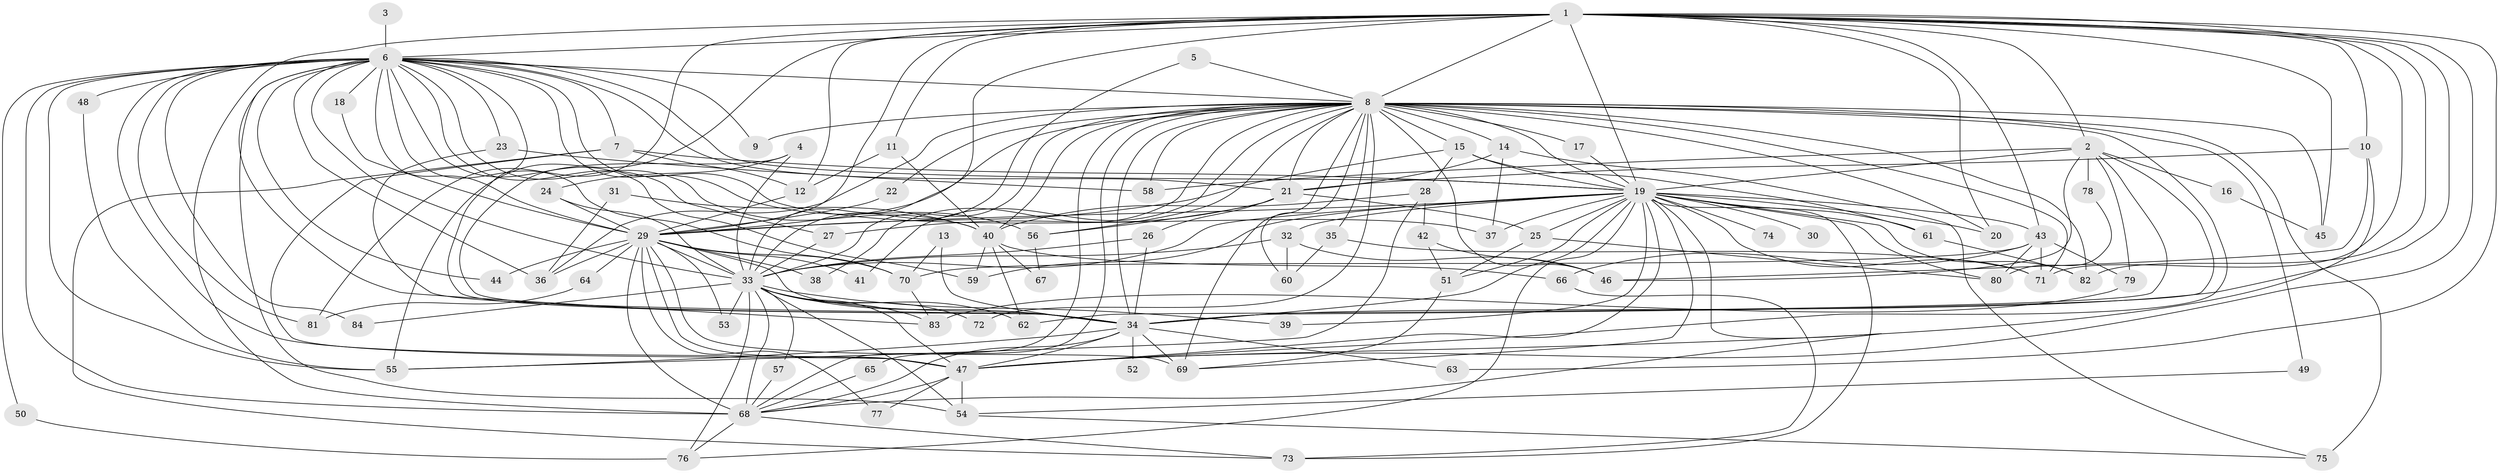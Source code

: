 // original degree distribution, {25: 0.007194244604316547, 18: 0.014388489208633094, 37: 0.007194244604316547, 21: 0.007194244604316547, 16: 0.014388489208633094, 29: 0.007194244604316547, 32: 0.007194244604316547, 33: 0.007194244604316547, 4: 0.12949640287769784, 9: 0.014388489208633094, 2: 0.5683453237410072, 3: 0.1510791366906475, 8: 0.007194244604316547, 5: 0.050359712230215826, 7: 0.007194244604316547}
// Generated by graph-tools (version 1.1) at 2025/36/03/04/25 23:36:31]
// undirected, 84 vertices, 220 edges
graph export_dot {
  node [color=gray90,style=filled];
  1;
  2;
  3;
  4;
  5;
  6;
  7;
  8;
  9;
  10;
  11;
  12;
  13;
  14;
  15;
  16;
  17;
  18;
  19;
  20;
  21;
  22;
  23;
  24;
  25;
  26;
  27;
  28;
  29;
  30;
  31;
  32;
  33;
  34;
  35;
  36;
  37;
  38;
  39;
  40;
  41;
  42;
  43;
  44;
  45;
  46;
  47;
  48;
  49;
  50;
  51;
  52;
  53;
  54;
  55;
  56;
  57;
  58;
  59;
  60;
  61;
  62;
  63;
  64;
  65;
  66;
  67;
  68;
  69;
  70;
  71;
  72;
  73;
  74;
  75;
  76;
  77;
  78;
  79;
  80;
  81;
  82;
  83;
  84;
  1 -- 2 [weight=1.0];
  1 -- 6 [weight=2.0];
  1 -- 8 [weight=3.0];
  1 -- 10 [weight=1.0];
  1 -- 11 [weight=1.0];
  1 -- 12 [weight=1.0];
  1 -- 19 [weight=3.0];
  1 -- 20 [weight=1.0];
  1 -- 29 [weight=3.0];
  1 -- 33 [weight=3.0];
  1 -- 34 [weight=3.0];
  1 -- 43 [weight=1.0];
  1 -- 45 [weight=1.0];
  1 -- 47 [weight=3.0];
  1 -- 55 [weight=1.0];
  1 -- 63 [weight=1.0];
  1 -- 68 [weight=2.0];
  1 -- 71 [weight=1.0];
  1 -- 81 [weight=1.0];
  1 -- 82 [weight=1.0];
  2 -- 16 [weight=1.0];
  2 -- 19 [weight=1.0];
  2 -- 34 [weight=1.0];
  2 -- 46 [weight=1.0];
  2 -- 58 [weight=1.0];
  2 -- 62 [weight=1.0];
  2 -- 78 [weight=1.0];
  2 -- 79 [weight=1.0];
  3 -- 6 [weight=1.0];
  4 -- 24 [weight=1.0];
  4 -- 33 [weight=1.0];
  4 -- 34 [weight=1.0];
  5 -- 8 [weight=1.0];
  5 -- 33 [weight=1.0];
  6 -- 7 [weight=1.0];
  6 -- 8 [weight=1.0];
  6 -- 9 [weight=1.0];
  6 -- 18 [weight=1.0];
  6 -- 19 [weight=1.0];
  6 -- 21 [weight=1.0];
  6 -- 23 [weight=1.0];
  6 -- 27 [weight=1.0];
  6 -- 29 [weight=1.0];
  6 -- 33 [weight=1.0];
  6 -- 34 [weight=1.0];
  6 -- 36 [weight=1.0];
  6 -- 37 [weight=1.0];
  6 -- 40 [weight=1.0];
  6 -- 44 [weight=1.0];
  6 -- 47 [weight=2.0];
  6 -- 48 [weight=1.0];
  6 -- 50 [weight=1.0];
  6 -- 54 [weight=1.0];
  6 -- 55 [weight=1.0];
  6 -- 56 [weight=1.0];
  6 -- 59 [weight=1.0];
  6 -- 68 [weight=1.0];
  6 -- 70 [weight=1.0];
  6 -- 81 [weight=1.0];
  6 -- 83 [weight=1.0];
  6 -- 84 [weight=1.0];
  7 -- 12 [weight=1.0];
  7 -- 19 [weight=1.0];
  7 -- 47 [weight=1.0];
  7 -- 73 [weight=1.0];
  8 -- 9 [weight=1.0];
  8 -- 14 [weight=1.0];
  8 -- 15 [weight=1.0];
  8 -- 17 [weight=1.0];
  8 -- 19 [weight=1.0];
  8 -- 20 [weight=1.0];
  8 -- 21 [weight=1.0];
  8 -- 22 [weight=1.0];
  8 -- 29 [weight=1.0];
  8 -- 33 [weight=1.0];
  8 -- 34 [weight=1.0];
  8 -- 35 [weight=1.0];
  8 -- 36 [weight=1.0];
  8 -- 38 [weight=1.0];
  8 -- 40 [weight=1.0];
  8 -- 41 [weight=1.0];
  8 -- 45 [weight=2.0];
  8 -- 46 [weight=1.0];
  8 -- 47 [weight=1.0];
  8 -- 49 [weight=1.0];
  8 -- 56 [weight=1.0];
  8 -- 58 [weight=1.0];
  8 -- 60 [weight=1.0];
  8 -- 65 [weight=1.0];
  8 -- 68 [weight=1.0];
  8 -- 69 [weight=1.0];
  8 -- 71 [weight=1.0];
  8 -- 72 [weight=1.0];
  8 -- 75 [weight=2.0];
  8 -- 82 [weight=1.0];
  10 -- 21 [weight=1.0];
  10 -- 46 [weight=1.0];
  10 -- 47 [weight=1.0];
  11 -- 12 [weight=1.0];
  11 -- 40 [weight=1.0];
  12 -- 29 [weight=1.0];
  13 -- 34 [weight=1.0];
  13 -- 70 [weight=1.0];
  14 -- 21 [weight=1.0];
  14 -- 37 [weight=1.0];
  14 -- 75 [weight=1.0];
  15 -- 19 [weight=1.0];
  15 -- 28 [weight=1.0];
  15 -- 29 [weight=1.0];
  15 -- 61 [weight=1.0];
  16 -- 45 [weight=1.0];
  17 -- 19 [weight=1.0];
  18 -- 29 [weight=1.0];
  19 -- 20 [weight=1.0];
  19 -- 25 [weight=1.0];
  19 -- 29 [weight=1.0];
  19 -- 30 [weight=1.0];
  19 -- 32 [weight=1.0];
  19 -- 33 [weight=1.0];
  19 -- 34 [weight=1.0];
  19 -- 37 [weight=1.0];
  19 -- 39 [weight=1.0];
  19 -- 43 [weight=1.0];
  19 -- 47 [weight=1.0];
  19 -- 51 [weight=1.0];
  19 -- 59 [weight=1.0];
  19 -- 61 [weight=1.0];
  19 -- 68 [weight=1.0];
  19 -- 69 [weight=1.0];
  19 -- 71 [weight=1.0];
  19 -- 73 [weight=1.0];
  19 -- 74 [weight=1.0];
  19 -- 76 [weight=1.0];
  19 -- 80 [weight=1.0];
  19 -- 82 [weight=1.0];
  21 -- 25 [weight=1.0];
  21 -- 26 [weight=1.0];
  21 -- 27 [weight=1.0];
  21 -- 56 [weight=1.0];
  22 -- 29 [weight=1.0];
  23 -- 34 [weight=1.0];
  23 -- 58 [weight=1.0];
  24 -- 29 [weight=1.0];
  24 -- 33 [weight=1.0];
  25 -- 51 [weight=1.0];
  25 -- 80 [weight=1.0];
  26 -- 33 [weight=1.0];
  26 -- 34 [weight=1.0];
  27 -- 33 [weight=1.0];
  28 -- 40 [weight=1.0];
  28 -- 42 [weight=1.0];
  28 -- 55 [weight=1.0];
  29 -- 33 [weight=1.0];
  29 -- 34 [weight=2.0];
  29 -- 36 [weight=1.0];
  29 -- 38 [weight=1.0];
  29 -- 41 [weight=1.0];
  29 -- 44 [weight=1.0];
  29 -- 47 [weight=2.0];
  29 -- 53 [weight=1.0];
  29 -- 64 [weight=1.0];
  29 -- 68 [weight=3.0];
  29 -- 69 [weight=1.0];
  29 -- 70 [weight=1.0];
  29 -- 77 [weight=1.0];
  31 -- 36 [weight=1.0];
  31 -- 40 [weight=1.0];
  32 -- 33 [weight=1.0];
  32 -- 46 [weight=1.0];
  32 -- 60 [weight=1.0];
  33 -- 34 [weight=1.0];
  33 -- 39 [weight=1.0];
  33 -- 47 [weight=1.0];
  33 -- 53 [weight=1.0];
  33 -- 54 [weight=1.0];
  33 -- 57 [weight=1.0];
  33 -- 62 [weight=1.0];
  33 -- 68 [weight=1.0];
  33 -- 72 [weight=1.0];
  33 -- 76 [weight=1.0];
  33 -- 83 [weight=1.0];
  33 -- 84 [weight=1.0];
  34 -- 47 [weight=1.0];
  34 -- 52 [weight=1.0];
  34 -- 55 [weight=1.0];
  34 -- 63 [weight=1.0];
  34 -- 68 [weight=1.0];
  34 -- 69 [weight=1.0];
  35 -- 60 [weight=1.0];
  35 -- 71 [weight=1.0];
  40 -- 59 [weight=1.0];
  40 -- 62 [weight=1.0];
  40 -- 66 [weight=1.0];
  40 -- 67 [weight=1.0];
  42 -- 46 [weight=1.0];
  42 -- 51 [weight=1.0];
  43 -- 66 [weight=1.0];
  43 -- 70 [weight=1.0];
  43 -- 71 [weight=1.0];
  43 -- 79 [weight=1.0];
  43 -- 80 [weight=1.0];
  47 -- 54 [weight=1.0];
  47 -- 68 [weight=1.0];
  47 -- 77 [weight=1.0];
  48 -- 55 [weight=1.0];
  49 -- 54 [weight=1.0];
  50 -- 76 [weight=1.0];
  51 -- 69 [weight=1.0];
  54 -- 75 [weight=1.0];
  56 -- 67 [weight=1.0];
  57 -- 68 [weight=1.0];
  61 -- 82 [weight=1.0];
  64 -- 81 [weight=1.0];
  65 -- 68 [weight=1.0];
  66 -- 73 [weight=1.0];
  68 -- 73 [weight=1.0];
  68 -- 76 [weight=1.0];
  70 -- 83 [weight=1.0];
  78 -- 80 [weight=1.0];
  79 -- 83 [weight=1.0];
}

